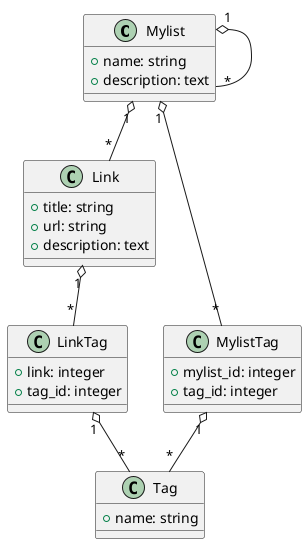 @startuml{table.png}

class Mylist {
  +name: string
  +description: text
}

class Link {
  +title: string
  +url: string
  +description: text
}

class Tag {
  +name: string
}

class MylistTag {
  +mylist_id: integer
  +tag_id: integer
}

class LinkTag {
  +link: integer
  +tag_id: integer
}

Mylist "1" o-- "*" Mylist
Mylist "1" o-- "*" Link
Mylist "1" o-- "*" MylistTag
MylistTag "1" o-- "*" Tag
Link "1" o-- "*" LinkTag
LinkTag "1" o-- "*" Tag

@enduml
